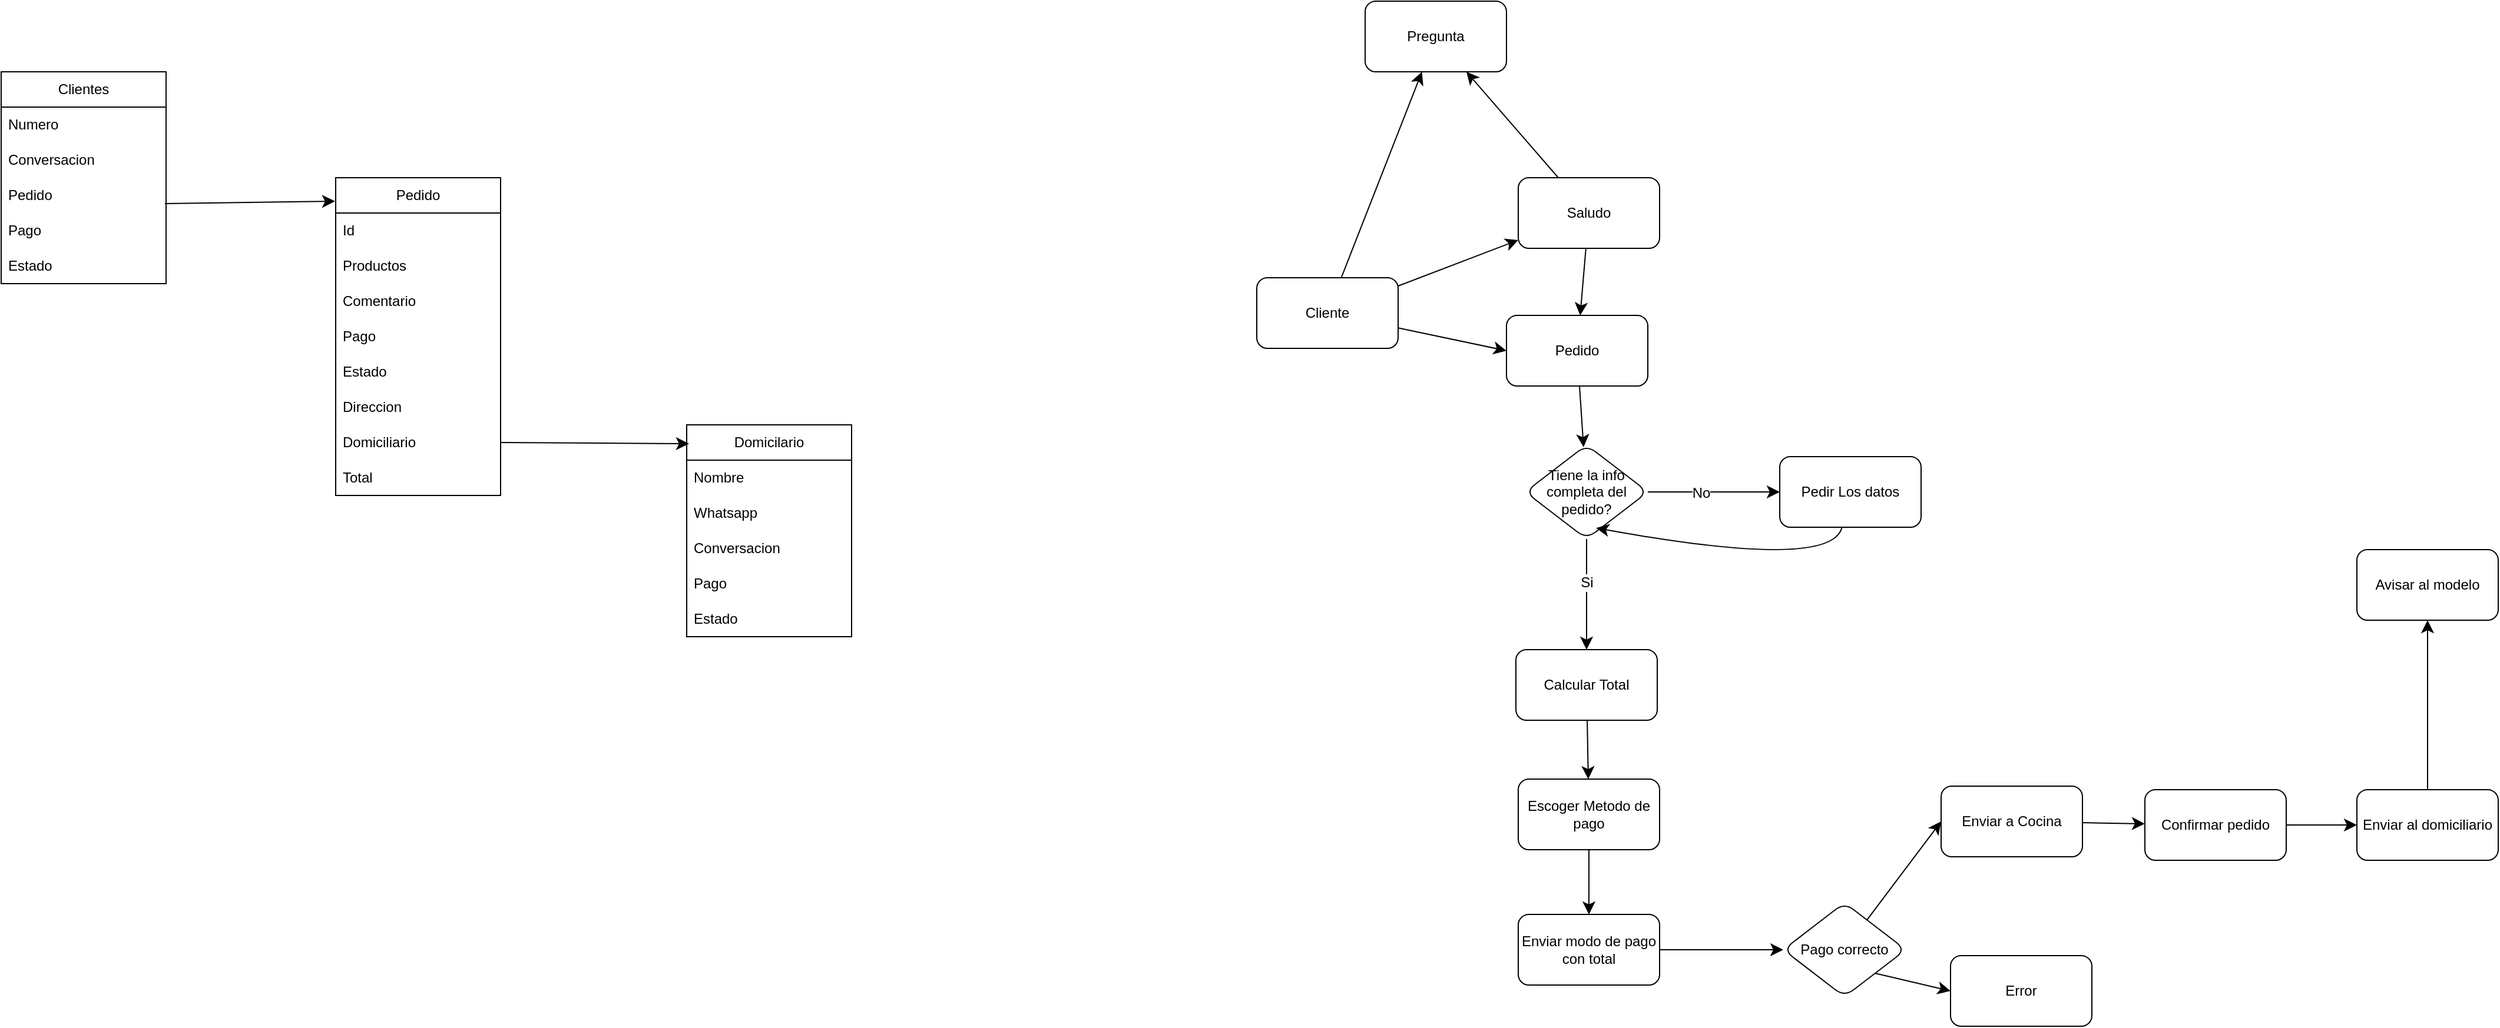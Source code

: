 <mxfile version="26.0.1">
  <diagram name="Página-1" id="192jTI-AJkEi8P_PW2te">
    <mxGraphModel dx="2589" dy="1185" grid="0" gridSize="10" guides="1" tooltips="1" connect="1" arrows="1" fold="1" page="0" pageScale="1" pageWidth="827" pageHeight="1169" math="0" shadow="0">
      <root>
        <mxCell id="0" />
        <mxCell id="1" parent="0" />
        <mxCell id="D9OjnX64qDdhUDEdyKDI-2" value="Clientes" style="swimlane;fontStyle=0;childLayout=stackLayout;horizontal=1;startSize=30;horizontalStack=0;resizeParent=1;resizeParentMax=0;resizeLast=0;collapsible=1;marginBottom=0;whiteSpace=wrap;html=1;" parent="1" vertex="1">
          <mxGeometry x="-1168" y="-314" width="140" height="180" as="geometry" />
        </mxCell>
        <mxCell id="D9OjnX64qDdhUDEdyKDI-3" value="Numero" style="text;strokeColor=none;fillColor=none;align=left;verticalAlign=middle;spacingLeft=4;spacingRight=4;overflow=hidden;points=[[0,0.5],[1,0.5]];portConstraint=eastwest;rotatable=0;whiteSpace=wrap;html=1;" parent="D9OjnX64qDdhUDEdyKDI-2" vertex="1">
          <mxGeometry y="30" width="140" height="30" as="geometry" />
        </mxCell>
        <mxCell id="D9OjnX64qDdhUDEdyKDI-4" value="Conversacion" style="text;strokeColor=none;fillColor=none;align=left;verticalAlign=middle;spacingLeft=4;spacingRight=4;overflow=hidden;points=[[0,0.5],[1,0.5]];portConstraint=eastwest;rotatable=0;whiteSpace=wrap;html=1;" parent="D9OjnX64qDdhUDEdyKDI-2" vertex="1">
          <mxGeometry y="60" width="140" height="30" as="geometry" />
        </mxCell>
        <mxCell id="D9OjnX64qDdhUDEdyKDI-6" value="Pedido" style="text;strokeColor=none;fillColor=none;align=left;verticalAlign=middle;spacingLeft=4;spacingRight=4;overflow=hidden;points=[[0,0.5],[1,0.5]];portConstraint=eastwest;rotatable=0;whiteSpace=wrap;html=1;" parent="D9OjnX64qDdhUDEdyKDI-2" vertex="1">
          <mxGeometry y="90" width="140" height="30" as="geometry" />
        </mxCell>
        <mxCell id="D9OjnX64qDdhUDEdyKDI-7" value="Pago" style="text;strokeColor=none;fillColor=none;align=left;verticalAlign=middle;spacingLeft=4;spacingRight=4;overflow=hidden;points=[[0,0.5],[1,0.5]];portConstraint=eastwest;rotatable=0;whiteSpace=wrap;html=1;" parent="D9OjnX64qDdhUDEdyKDI-2" vertex="1">
          <mxGeometry y="120" width="140" height="30" as="geometry" />
        </mxCell>
        <mxCell id="D9OjnX64qDdhUDEdyKDI-5" value="Estado" style="text;strokeColor=none;fillColor=none;align=left;verticalAlign=middle;spacingLeft=4;spacingRight=4;overflow=hidden;points=[[0,0.5],[1,0.5]];portConstraint=eastwest;rotatable=0;whiteSpace=wrap;html=1;" parent="D9OjnX64qDdhUDEdyKDI-2" vertex="1">
          <mxGeometry y="150" width="140" height="30" as="geometry" />
        </mxCell>
        <mxCell id="D9OjnX64qDdhUDEdyKDI-8" value="Domicilario" style="swimlane;fontStyle=0;childLayout=stackLayout;horizontal=1;startSize=30;horizontalStack=0;resizeParent=1;resizeParentMax=0;resizeLast=0;collapsible=1;marginBottom=0;whiteSpace=wrap;html=1;" parent="1" vertex="1">
          <mxGeometry x="-586" y="-14" width="140" height="180" as="geometry" />
        </mxCell>
        <mxCell id="D9OjnX64qDdhUDEdyKDI-9" value="Nombre" style="text;strokeColor=none;fillColor=none;align=left;verticalAlign=middle;spacingLeft=4;spacingRight=4;overflow=hidden;points=[[0,0.5],[1,0.5]];portConstraint=eastwest;rotatable=0;whiteSpace=wrap;html=1;" parent="D9OjnX64qDdhUDEdyKDI-8" vertex="1">
          <mxGeometry y="30" width="140" height="30" as="geometry" />
        </mxCell>
        <mxCell id="D9OjnX64qDdhUDEdyKDI-10" value="Whatsapp" style="text;strokeColor=none;fillColor=none;align=left;verticalAlign=middle;spacingLeft=4;spacingRight=4;overflow=hidden;points=[[0,0.5],[1,0.5]];portConstraint=eastwest;rotatable=0;whiteSpace=wrap;html=1;" parent="D9OjnX64qDdhUDEdyKDI-8" vertex="1">
          <mxGeometry y="60" width="140" height="30" as="geometry" />
        </mxCell>
        <mxCell id="D9OjnX64qDdhUDEdyKDI-11" value="Conversacion" style="text;strokeColor=none;fillColor=none;align=left;verticalAlign=middle;spacingLeft=4;spacingRight=4;overflow=hidden;points=[[0,0.5],[1,0.5]];portConstraint=eastwest;rotatable=0;whiteSpace=wrap;html=1;" parent="D9OjnX64qDdhUDEdyKDI-8" vertex="1">
          <mxGeometry y="90" width="140" height="30" as="geometry" />
        </mxCell>
        <mxCell id="D9OjnX64qDdhUDEdyKDI-12" value="Pago" style="text;strokeColor=none;fillColor=none;align=left;verticalAlign=middle;spacingLeft=4;spacingRight=4;overflow=hidden;points=[[0,0.5],[1,0.5]];portConstraint=eastwest;rotatable=0;whiteSpace=wrap;html=1;" parent="D9OjnX64qDdhUDEdyKDI-8" vertex="1">
          <mxGeometry y="120" width="140" height="30" as="geometry" />
        </mxCell>
        <mxCell id="D9OjnX64qDdhUDEdyKDI-13" value="Estado" style="text;strokeColor=none;fillColor=none;align=left;verticalAlign=middle;spacingLeft=4;spacingRight=4;overflow=hidden;points=[[0,0.5],[1,0.5]];portConstraint=eastwest;rotatable=0;whiteSpace=wrap;html=1;" parent="D9OjnX64qDdhUDEdyKDI-8" vertex="1">
          <mxGeometry y="150" width="140" height="30" as="geometry" />
        </mxCell>
        <mxCell id="D9OjnX64qDdhUDEdyKDI-14" value="Pedido" style="swimlane;fontStyle=0;childLayout=stackLayout;horizontal=1;startSize=30;horizontalStack=0;resizeParent=1;resizeParentMax=0;resizeLast=0;collapsible=1;marginBottom=0;whiteSpace=wrap;html=1;" parent="1" vertex="1">
          <mxGeometry x="-884" y="-224" width="140" height="270" as="geometry" />
        </mxCell>
        <mxCell id="D9OjnX64qDdhUDEdyKDI-15" value="Id" style="text;strokeColor=none;fillColor=none;align=left;verticalAlign=middle;spacingLeft=4;spacingRight=4;overflow=hidden;points=[[0,0.5],[1,0.5]];portConstraint=eastwest;rotatable=0;whiteSpace=wrap;html=1;" parent="D9OjnX64qDdhUDEdyKDI-14" vertex="1">
          <mxGeometry y="30" width="140" height="30" as="geometry" />
        </mxCell>
        <mxCell id="D9OjnX64qDdhUDEdyKDI-16" value="Productos" style="text;strokeColor=none;fillColor=none;align=left;verticalAlign=middle;spacingLeft=4;spacingRight=4;overflow=hidden;points=[[0,0.5],[1,0.5]];portConstraint=eastwest;rotatable=0;whiteSpace=wrap;html=1;" parent="D9OjnX64qDdhUDEdyKDI-14" vertex="1">
          <mxGeometry y="60" width="140" height="30" as="geometry" />
        </mxCell>
        <mxCell id="D9OjnX64qDdhUDEdyKDI-17" value="Comentario" style="text;strokeColor=none;fillColor=none;align=left;verticalAlign=middle;spacingLeft=4;spacingRight=4;overflow=hidden;points=[[0,0.5],[1,0.5]];portConstraint=eastwest;rotatable=0;whiteSpace=wrap;html=1;" parent="D9OjnX64qDdhUDEdyKDI-14" vertex="1">
          <mxGeometry y="90" width="140" height="30" as="geometry" />
        </mxCell>
        <mxCell id="D9OjnX64qDdhUDEdyKDI-18" value="Pago" style="text;strokeColor=none;fillColor=none;align=left;verticalAlign=middle;spacingLeft=4;spacingRight=4;overflow=hidden;points=[[0,0.5],[1,0.5]];portConstraint=eastwest;rotatable=0;whiteSpace=wrap;html=1;" parent="D9OjnX64qDdhUDEdyKDI-14" vertex="1">
          <mxGeometry y="120" width="140" height="30" as="geometry" />
        </mxCell>
        <mxCell id="D9OjnX64qDdhUDEdyKDI-20" value="Estado" style="text;strokeColor=none;fillColor=none;align=left;verticalAlign=middle;spacingLeft=4;spacingRight=4;overflow=hidden;points=[[0,0.5],[1,0.5]];portConstraint=eastwest;rotatable=0;whiteSpace=wrap;html=1;" parent="D9OjnX64qDdhUDEdyKDI-14" vertex="1">
          <mxGeometry y="150" width="140" height="30" as="geometry" />
        </mxCell>
        <mxCell id="D9OjnX64qDdhUDEdyKDI-21" value="Direccion" style="text;strokeColor=none;fillColor=none;align=left;verticalAlign=middle;spacingLeft=4;spacingRight=4;overflow=hidden;points=[[0,0.5],[1,0.5]];portConstraint=eastwest;rotatable=0;whiteSpace=wrap;html=1;" parent="D9OjnX64qDdhUDEdyKDI-14" vertex="1">
          <mxGeometry y="180" width="140" height="30" as="geometry" />
        </mxCell>
        <mxCell id="D9OjnX64qDdhUDEdyKDI-22" value="Domiciliario" style="text;strokeColor=none;fillColor=none;align=left;verticalAlign=middle;spacingLeft=4;spacingRight=4;overflow=hidden;points=[[0,0.5],[1,0.5]];portConstraint=eastwest;rotatable=0;whiteSpace=wrap;html=1;" parent="D9OjnX64qDdhUDEdyKDI-14" vertex="1">
          <mxGeometry y="210" width="140" height="30" as="geometry" />
        </mxCell>
        <mxCell id="D9OjnX64qDdhUDEdyKDI-19" value="Total" style="text;strokeColor=none;fillColor=none;align=left;verticalAlign=middle;spacingLeft=4;spacingRight=4;overflow=hidden;points=[[0,0.5],[1,0.5]];portConstraint=eastwest;rotatable=0;whiteSpace=wrap;html=1;" parent="D9OjnX64qDdhUDEdyKDI-14" vertex="1">
          <mxGeometry y="240" width="140" height="30" as="geometry" />
        </mxCell>
        <mxCell id="D9OjnX64qDdhUDEdyKDI-23" style="edgeStyle=none;curved=1;rounded=0;orthogonalLoop=1;jettySize=auto;html=1;entryX=-0.004;entryY=0.074;entryDx=0;entryDy=0;entryPerimeter=0;fontSize=12;startSize=8;endSize=8;exitX=0.993;exitY=0.733;exitDx=0;exitDy=0;exitPerimeter=0;" parent="1" source="D9OjnX64qDdhUDEdyKDI-6" target="D9OjnX64qDdhUDEdyKDI-14" edge="1">
          <mxGeometry relative="1" as="geometry" />
        </mxCell>
        <mxCell id="D9OjnX64qDdhUDEdyKDI-24" style="edgeStyle=none;curved=1;rounded=0;orthogonalLoop=1;jettySize=auto;html=1;entryX=0.014;entryY=0.089;entryDx=0;entryDy=0;entryPerimeter=0;fontSize=12;startSize=8;endSize=8;exitX=1;exitY=0.5;exitDx=0;exitDy=0;" parent="1" source="D9OjnX64qDdhUDEdyKDI-22" target="D9OjnX64qDdhUDEdyKDI-8" edge="1">
          <mxGeometry relative="1" as="geometry" />
        </mxCell>
        <mxCell id="D9OjnX64qDdhUDEdyKDI-28" value="" style="edgeStyle=none;curved=1;rounded=0;orthogonalLoop=1;jettySize=auto;html=1;fontSize=12;startSize=8;endSize=8;" parent="1" source="D9OjnX64qDdhUDEdyKDI-26" target="D9OjnX64qDdhUDEdyKDI-27" edge="1">
          <mxGeometry relative="1" as="geometry" />
        </mxCell>
        <mxCell id="D9OjnX64qDdhUDEdyKDI-31" style="edgeStyle=none;curved=1;rounded=0;orthogonalLoop=1;jettySize=auto;html=1;entryX=0;entryY=0.5;entryDx=0;entryDy=0;fontSize=12;startSize=8;endSize=8;" parent="1" source="D9OjnX64qDdhUDEdyKDI-26" target="D9OjnX64qDdhUDEdyKDI-29" edge="1">
          <mxGeometry relative="1" as="geometry" />
        </mxCell>
        <mxCell id="D9OjnX64qDdhUDEdyKDI-26" value="Cliente" style="rounded=1;whiteSpace=wrap;html=1;" parent="1" vertex="1">
          <mxGeometry x="-102" y="-139" width="120" height="60" as="geometry" />
        </mxCell>
        <mxCell id="D9OjnX64qDdhUDEdyKDI-34" value="" style="edgeStyle=none;curved=1;rounded=0;orthogonalLoop=1;jettySize=auto;html=1;fontSize=12;startSize=8;endSize=8;" parent="1" source="D9OjnX64qDdhUDEdyKDI-27" target="D9OjnX64qDdhUDEdyKDI-30" edge="1">
          <mxGeometry relative="1" as="geometry">
            <mxPoint x="350" y="-251.25" as="targetPoint" />
          </mxGeometry>
        </mxCell>
        <mxCell id="D9OjnX64qDdhUDEdyKDI-36" style="edgeStyle=none;curved=1;rounded=0;orthogonalLoop=1;jettySize=auto;html=1;fontSize=12;startSize=8;endSize=8;" parent="1" source="D9OjnX64qDdhUDEdyKDI-27" target="D9OjnX64qDdhUDEdyKDI-29" edge="1">
          <mxGeometry relative="1" as="geometry">
            <mxPoint x="350" y="-189" as="targetPoint" />
          </mxGeometry>
        </mxCell>
        <mxCell id="D9OjnX64qDdhUDEdyKDI-27" value="Saludo" style="rounded=1;whiteSpace=wrap;html=1;" parent="1" vertex="1">
          <mxGeometry x="120" y="-224" width="120" height="60" as="geometry" />
        </mxCell>
        <mxCell id="D9OjnX64qDdhUDEdyKDI-38" value="" style="edgeStyle=none;curved=1;rounded=0;orthogonalLoop=1;jettySize=auto;html=1;fontSize=12;startSize=8;endSize=8;" parent="1" source="D9OjnX64qDdhUDEdyKDI-29" target="D9OjnX64qDdhUDEdyKDI-37" edge="1">
          <mxGeometry relative="1" as="geometry" />
        </mxCell>
        <mxCell id="D9OjnX64qDdhUDEdyKDI-29" value="Pedido" style="rounded=1;whiteSpace=wrap;html=1;" parent="1" vertex="1">
          <mxGeometry x="110" y="-107" width="120" height="60" as="geometry" />
        </mxCell>
        <mxCell id="D9OjnX64qDdhUDEdyKDI-30" value="Pregunta" style="rounded=1;whiteSpace=wrap;html=1;" parent="1" vertex="1">
          <mxGeometry x="-10" y="-374" width="120" height="60" as="geometry" />
        </mxCell>
        <mxCell id="D9OjnX64qDdhUDEdyKDI-32" style="edgeStyle=none;curved=0;rounded=0;orthogonalLoop=1;jettySize=auto;html=1;fontSize=12;startSize=8;endSize=8;strokeColor=default;" parent="1" source="D9OjnX64qDdhUDEdyKDI-26" target="D9OjnX64qDdhUDEdyKDI-30" edge="1">
          <mxGeometry relative="1" as="geometry" />
        </mxCell>
        <mxCell id="D9OjnX64qDdhUDEdyKDI-40" value="" style="edgeStyle=none;curved=1;rounded=0;orthogonalLoop=1;jettySize=auto;html=1;fontSize=12;startSize=8;endSize=8;" parent="1" source="D9OjnX64qDdhUDEdyKDI-37" target="D9OjnX64qDdhUDEdyKDI-39" edge="1">
          <mxGeometry relative="1" as="geometry" />
        </mxCell>
        <mxCell id="D9OjnX64qDdhUDEdyKDI-41" value="No" style="edgeLabel;html=1;align=center;verticalAlign=middle;resizable=0;points=[];fontSize=12;" parent="D9OjnX64qDdhUDEdyKDI-40" vertex="1" connectable="0">
          <mxGeometry x="-0.203" y="-1" relative="1" as="geometry">
            <mxPoint as="offset" />
          </mxGeometry>
        </mxCell>
        <mxCell id="D9OjnX64qDdhUDEdyKDI-44" value="" style="edgeStyle=none;curved=1;rounded=0;orthogonalLoop=1;jettySize=auto;html=1;fontSize=12;startSize=8;endSize=8;" parent="1" source="D9OjnX64qDdhUDEdyKDI-37" target="D9OjnX64qDdhUDEdyKDI-43" edge="1">
          <mxGeometry relative="1" as="geometry" />
        </mxCell>
        <mxCell id="D9OjnX64qDdhUDEdyKDI-45" value="Si" style="edgeLabel;html=1;align=center;verticalAlign=middle;resizable=0;points=[];fontSize=12;" parent="D9OjnX64qDdhUDEdyKDI-44" vertex="1" connectable="0">
          <mxGeometry x="-0.216" relative="1" as="geometry">
            <mxPoint as="offset" />
          </mxGeometry>
        </mxCell>
        <mxCell id="D9OjnX64qDdhUDEdyKDI-37" value="Tiene la info completa del pedido?" style="rhombus;whiteSpace=wrap;html=1;rounded=1;" parent="1" vertex="1">
          <mxGeometry x="126" y="3" width="104" height="80" as="geometry" />
        </mxCell>
        <mxCell id="D9OjnX64qDdhUDEdyKDI-39" value="Pedir Los datos" style="whiteSpace=wrap;html=1;rounded=1;" parent="1" vertex="1">
          <mxGeometry x="342" y="13" width="120" height="60" as="geometry" />
        </mxCell>
        <mxCell id="D9OjnX64qDdhUDEdyKDI-42" style="edgeStyle=none;curved=1;rounded=0;orthogonalLoop=1;jettySize=auto;html=1;entryX=0.578;entryY=0.883;entryDx=0;entryDy=0;entryPerimeter=0;fontSize=12;startSize=8;endSize=8;" parent="1" source="D9OjnX64qDdhUDEdyKDI-39" target="D9OjnX64qDdhUDEdyKDI-37" edge="1">
          <mxGeometry relative="1" as="geometry">
            <Array as="points">
              <mxPoint x="386" y="110" />
            </Array>
          </mxGeometry>
        </mxCell>
        <mxCell id="D9OjnX64qDdhUDEdyKDI-47" value="" style="edgeStyle=none;curved=1;rounded=0;orthogonalLoop=1;jettySize=auto;html=1;fontSize=12;startSize=8;endSize=8;" parent="1" source="D9OjnX64qDdhUDEdyKDI-43" target="D9OjnX64qDdhUDEdyKDI-46" edge="1">
          <mxGeometry relative="1" as="geometry" />
        </mxCell>
        <mxCell id="D9OjnX64qDdhUDEdyKDI-43" value="Calcular Total" style="whiteSpace=wrap;html=1;rounded=1;" parent="1" vertex="1">
          <mxGeometry x="118" y="177" width="120" height="60" as="geometry" />
        </mxCell>
        <mxCell id="D9OjnX64qDdhUDEdyKDI-49" value="" style="edgeStyle=none;curved=1;rounded=0;orthogonalLoop=1;jettySize=auto;html=1;fontSize=12;startSize=8;endSize=8;" parent="1" source="D9OjnX64qDdhUDEdyKDI-46" target="D9OjnX64qDdhUDEdyKDI-48" edge="1">
          <mxGeometry relative="1" as="geometry" />
        </mxCell>
        <mxCell id="D9OjnX64qDdhUDEdyKDI-46" value="Escoger Metodo de pago" style="whiteSpace=wrap;html=1;rounded=1;" parent="1" vertex="1">
          <mxGeometry x="120" y="287" width="120" height="60" as="geometry" />
        </mxCell>
        <mxCell id="D9OjnX64qDdhUDEdyKDI-51" style="edgeStyle=none;curved=1;rounded=0;orthogonalLoop=1;jettySize=auto;html=1;fontSize=12;startSize=8;endSize=8;" parent="1" source="D9OjnX64qDdhUDEdyKDI-48" target="D9OjnX64qDdhUDEdyKDI-50" edge="1">
          <mxGeometry relative="1" as="geometry" />
        </mxCell>
        <mxCell id="D9OjnX64qDdhUDEdyKDI-48" value="Enviar modo de pago con total" style="whiteSpace=wrap;html=1;rounded=1;" parent="1" vertex="1">
          <mxGeometry x="120" y="402" width="120" height="60" as="geometry" />
        </mxCell>
        <mxCell id="D9OjnX64qDdhUDEdyKDI-53" value="" style="edgeStyle=none;curved=1;rounded=0;orthogonalLoop=1;jettySize=auto;html=1;fontSize=12;startSize=8;endSize=8;entryX=0;entryY=0.5;entryDx=0;entryDy=0;" parent="1" source="D9OjnX64qDdhUDEdyKDI-50" target="D9OjnX64qDdhUDEdyKDI-52" edge="1">
          <mxGeometry relative="1" as="geometry" />
        </mxCell>
        <mxCell id="D9OjnX64qDdhUDEdyKDI-55" style="edgeStyle=none;curved=1;rounded=0;orthogonalLoop=1;jettySize=auto;html=1;exitX=1;exitY=1;exitDx=0;exitDy=0;entryX=0;entryY=0.5;entryDx=0;entryDy=0;fontSize=12;startSize=8;endSize=8;" parent="1" source="D9OjnX64qDdhUDEdyKDI-50" target="D9OjnX64qDdhUDEdyKDI-54" edge="1">
          <mxGeometry relative="1" as="geometry" />
        </mxCell>
        <mxCell id="D9OjnX64qDdhUDEdyKDI-50" value="Pago correcto" style="rhombus;whiteSpace=wrap;html=1;rounded=1;" parent="1" vertex="1">
          <mxGeometry x="345" y="392" width="104" height="80" as="geometry" />
        </mxCell>
        <mxCell id="D9OjnX64qDdhUDEdyKDI-57" value="" style="edgeStyle=none;curved=1;rounded=0;orthogonalLoop=1;jettySize=auto;html=1;fontSize=12;startSize=8;endSize=8;" parent="1" source="D9OjnX64qDdhUDEdyKDI-52" target="D9OjnX64qDdhUDEdyKDI-56" edge="1">
          <mxGeometry relative="1" as="geometry" />
        </mxCell>
        <mxCell id="D9OjnX64qDdhUDEdyKDI-52" value="Enviar a Cocina" style="whiteSpace=wrap;html=1;rounded=1;" parent="1" vertex="1">
          <mxGeometry x="479" y="293" width="120" height="60" as="geometry" />
        </mxCell>
        <mxCell id="D9OjnX64qDdhUDEdyKDI-54" value="Error" style="whiteSpace=wrap;html=1;rounded=1;" parent="1" vertex="1">
          <mxGeometry x="487" y="437" width="120" height="60" as="geometry" />
        </mxCell>
        <mxCell id="D9OjnX64qDdhUDEdyKDI-59" value="" style="edgeStyle=none;curved=1;rounded=0;orthogonalLoop=1;jettySize=auto;html=1;fontSize=12;startSize=8;endSize=8;" parent="1" source="D9OjnX64qDdhUDEdyKDI-56" target="D9OjnX64qDdhUDEdyKDI-58" edge="1">
          <mxGeometry relative="1" as="geometry" />
        </mxCell>
        <mxCell id="D9OjnX64qDdhUDEdyKDI-56" value="Confirmar pedido" style="whiteSpace=wrap;html=1;rounded=1;" parent="1" vertex="1">
          <mxGeometry x="652" y="296" width="120" height="60" as="geometry" />
        </mxCell>
        <mxCell id="mDPuCYkEVA2emeVpbOJZ-2" value="" style="edgeStyle=none;curved=1;rounded=0;orthogonalLoop=1;jettySize=auto;html=1;fontSize=12;startSize=8;endSize=8;" edge="1" parent="1" source="D9OjnX64qDdhUDEdyKDI-58" target="mDPuCYkEVA2emeVpbOJZ-1">
          <mxGeometry relative="1" as="geometry" />
        </mxCell>
        <mxCell id="D9OjnX64qDdhUDEdyKDI-58" value="Enviar al domiciliario" style="whiteSpace=wrap;html=1;rounded=1;" parent="1" vertex="1">
          <mxGeometry x="832" y="296" width="120" height="60" as="geometry" />
        </mxCell>
        <mxCell id="mDPuCYkEVA2emeVpbOJZ-1" value="Avisar al modelo" style="whiteSpace=wrap;html=1;rounded=1;" vertex="1" parent="1">
          <mxGeometry x="832" y="92" width="120" height="60" as="geometry" />
        </mxCell>
      </root>
    </mxGraphModel>
  </diagram>
</mxfile>
